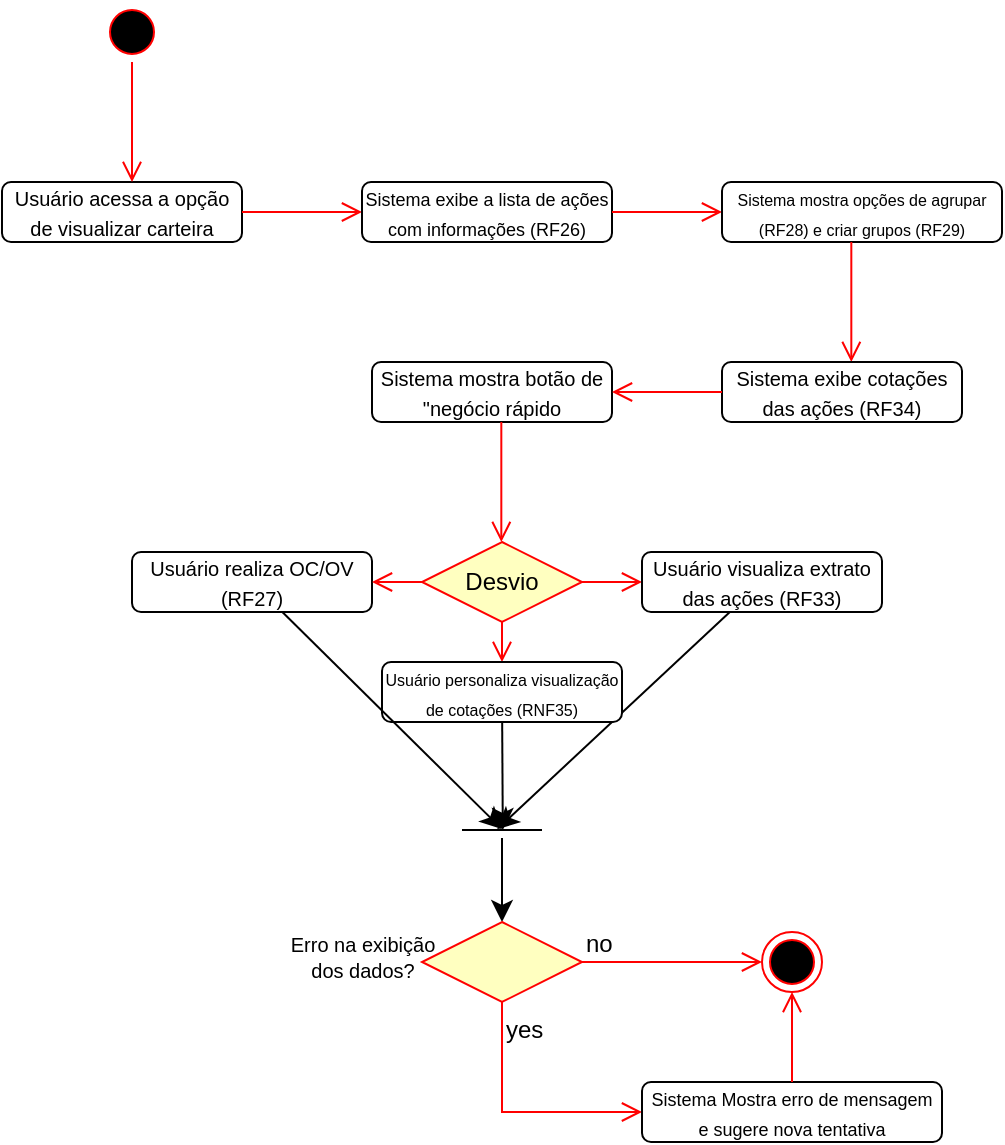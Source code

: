 <mxfile version="24.7.17">
  <diagram name="Página-1" id="bsHqsdsNmTdGJPNO7I7Q">
    <mxGraphModel dx="721" dy="383" grid="1" gridSize="10" guides="1" tooltips="1" connect="1" arrows="1" fold="1" page="1" pageScale="1" pageWidth="827" pageHeight="1169" math="0" shadow="0">
      <root>
        <mxCell id="0" />
        <mxCell id="1" parent="0" />
        <mxCell id="ajxHjo4Y5MH-UwZKfxr_-1" value="&lt;font size=&quot;1&quot;&gt;Usuário acessa a opção de visualizar carteira&lt;/font&gt;" style="rounded=1;whiteSpace=wrap;html=1;" vertex="1" parent="1">
          <mxGeometry x="280" y="670" width="120" height="30" as="geometry" />
        </mxCell>
        <mxCell id="ajxHjo4Y5MH-UwZKfxr_-2" value="" style="edgeStyle=orthogonalEdgeStyle;html=1;verticalAlign=bottom;endArrow=open;endSize=8;strokeColor=#ff0000;rounded=0;entryX=0;entryY=0.5;entryDx=0;entryDy=0;" edge="1" parent="1" source="ajxHjo4Y5MH-UwZKfxr_-1" target="ajxHjo4Y5MH-UwZKfxr_-3">
          <mxGeometry relative="1" as="geometry">
            <mxPoint x="344.66" y="760" as="targetPoint" />
            <mxPoint x="344.66" y="700" as="sourcePoint" />
          </mxGeometry>
        </mxCell>
        <mxCell id="ajxHjo4Y5MH-UwZKfxr_-3" value="&lt;font style=&quot;font-size: 9px;&quot;&gt;Sistema exibe a lista de ações com informações (RF26)&lt;/font&gt;" style="rounded=1;whiteSpace=wrap;html=1;" vertex="1" parent="1">
          <mxGeometry x="460" y="670" width="125" height="30" as="geometry" />
        </mxCell>
        <mxCell id="ajxHjo4Y5MH-UwZKfxr_-4" value="" style="edgeStyle=orthogonalEdgeStyle;html=1;verticalAlign=bottom;endArrow=open;endSize=8;strokeColor=#ff0000;rounded=0;entryX=0;entryY=0.5;entryDx=0;entryDy=0;" edge="1" parent="1" source="ajxHjo4Y5MH-UwZKfxr_-3" target="ajxHjo4Y5MH-UwZKfxr_-7">
          <mxGeometry relative="1" as="geometry">
            <mxPoint x="529.66" y="760" as="targetPoint" />
            <mxPoint x="529.66" y="700" as="sourcePoint" />
          </mxGeometry>
        </mxCell>
        <mxCell id="ajxHjo4Y5MH-UwZKfxr_-5" value="&lt;font size=&quot;1&quot;&gt;Sistema mostra botão de &quot;negócio rápido&lt;/font&gt;" style="rounded=1;whiteSpace=wrap;html=1;" vertex="1" parent="1">
          <mxGeometry x="465" y="760" width="120" height="30" as="geometry" />
        </mxCell>
        <mxCell id="ajxHjo4Y5MH-UwZKfxr_-6" value="" style="edgeStyle=orthogonalEdgeStyle;html=1;verticalAlign=bottom;endArrow=open;endSize=8;strokeColor=#ff0000;rounded=0;" edge="1" parent="1">
          <mxGeometry relative="1" as="geometry">
            <mxPoint x="529.66" y="850" as="targetPoint" />
            <mxPoint x="529.66" y="790" as="sourcePoint" />
          </mxGeometry>
        </mxCell>
        <mxCell id="ajxHjo4Y5MH-UwZKfxr_-7" value="&lt;font style=&quot;font-size: 8px;&quot;&gt;Sistema mostra opções de agrupar (RF28) e criar grupos (RF29)&lt;/font&gt;" style="rounded=1;whiteSpace=wrap;html=1;" vertex="1" parent="1">
          <mxGeometry x="640" y="670" width="140" height="30" as="geometry" />
        </mxCell>
        <mxCell id="ajxHjo4Y5MH-UwZKfxr_-8" value="" style="edgeStyle=orthogonalEdgeStyle;html=1;verticalAlign=bottom;endArrow=open;endSize=8;strokeColor=#ff0000;rounded=0;" edge="1" parent="1">
          <mxGeometry relative="1" as="geometry">
            <mxPoint x="704.66" y="760" as="targetPoint" />
            <mxPoint x="704.66" y="700" as="sourcePoint" />
          </mxGeometry>
        </mxCell>
        <mxCell id="ajxHjo4Y5MH-UwZKfxr_-9" value="&lt;font size=&quot;1&quot;&gt;Sistema exibe cotações das ações (RF34)&lt;/font&gt;" style="rounded=1;whiteSpace=wrap;html=1;" vertex="1" parent="1">
          <mxGeometry x="640" y="760" width="120" height="30" as="geometry" />
        </mxCell>
        <mxCell id="ajxHjo4Y5MH-UwZKfxr_-10" value="" style="edgeStyle=orthogonalEdgeStyle;html=1;verticalAlign=bottom;endArrow=open;endSize=8;strokeColor=#ff0000;rounded=0;" edge="1" parent="1" source="ajxHjo4Y5MH-UwZKfxr_-9" target="ajxHjo4Y5MH-UwZKfxr_-5">
          <mxGeometry relative="1" as="geometry">
            <mxPoint x="704.66" y="850" as="targetPoint" />
            <mxPoint x="704.66" y="790" as="sourcePoint" />
          </mxGeometry>
        </mxCell>
        <mxCell id="ajxHjo4Y5MH-UwZKfxr_-11" value="Desvio" style="rhombus;whiteSpace=wrap;html=1;fontColor=#000000;fillColor=#ffffc0;strokeColor=#ff0000;" vertex="1" parent="1">
          <mxGeometry x="490" y="850" width="80" height="40" as="geometry" />
        </mxCell>
        <mxCell id="ajxHjo4Y5MH-UwZKfxr_-12" value="" style="edgeStyle=orthogonalEdgeStyle;html=1;align=left;verticalAlign=bottom;endArrow=open;endSize=8;strokeColor=#ff0000;rounded=0;fontSize=12;curved=1;" edge="1" source="ajxHjo4Y5MH-UwZKfxr_-11" parent="1" target="ajxHjo4Y5MH-UwZKfxr_-14">
          <mxGeometry x="-1" relative="1" as="geometry">
            <mxPoint x="640" y="870" as="targetPoint" />
          </mxGeometry>
        </mxCell>
        <mxCell id="ajxHjo4Y5MH-UwZKfxr_-13" value="" style="edgeStyle=orthogonalEdgeStyle;html=1;align=left;verticalAlign=top;endArrow=open;endSize=8;strokeColor=#ff0000;rounded=0;fontSize=12;curved=1;" edge="1" source="ajxHjo4Y5MH-UwZKfxr_-11" parent="1" target="ajxHjo4Y5MH-UwZKfxr_-15">
          <mxGeometry x="-1" relative="1" as="geometry">
            <mxPoint x="530" y="950" as="targetPoint" />
          </mxGeometry>
        </mxCell>
        <mxCell id="ajxHjo4Y5MH-UwZKfxr_-22" style="edgeStyle=none;curved=1;rounded=0;orthogonalLoop=1;jettySize=auto;html=1;fontSize=12;startSize=8;endSize=8;entryX=0.44;entryY=0.45;entryDx=0;entryDy=0;entryPerimeter=0;" edge="1" parent="1" source="ajxHjo4Y5MH-UwZKfxr_-14" target="ajxHjo4Y5MH-UwZKfxr_-23">
          <mxGeometry relative="1" as="geometry">
            <mxPoint x="530" y="1010" as="targetPoint" />
          </mxGeometry>
        </mxCell>
        <mxCell id="ajxHjo4Y5MH-UwZKfxr_-14" value="&lt;font size=&quot;1&quot;&gt;Usuário visualiza extrato das ações (RF33)&lt;/font&gt;" style="rounded=1;whiteSpace=wrap;html=1;" vertex="1" parent="1">
          <mxGeometry x="600" y="855" width="120" height="30" as="geometry" />
        </mxCell>
        <mxCell id="ajxHjo4Y5MH-UwZKfxr_-21" style="edgeStyle=none;curved=1;rounded=0;orthogonalLoop=1;jettySize=auto;html=1;entryX=0.51;entryY=0.5;entryDx=0;entryDy=0;fontSize=12;startSize=8;endSize=8;entryPerimeter=0;" edge="1" parent="1" source="ajxHjo4Y5MH-UwZKfxr_-15" target="ajxHjo4Y5MH-UwZKfxr_-23">
          <mxGeometry relative="1" as="geometry" />
        </mxCell>
        <mxCell id="ajxHjo4Y5MH-UwZKfxr_-15" value="&lt;font style=&quot;font-size: 8px;&quot;&gt;Usuário personaliza visualização de cotações (RNF35)&lt;/font&gt;" style="rounded=1;whiteSpace=wrap;html=1;" vertex="1" parent="1">
          <mxGeometry x="470" y="910" width="120" height="30" as="geometry" />
        </mxCell>
        <mxCell id="ajxHjo4Y5MH-UwZKfxr_-20" style="edgeStyle=none;curved=1;rounded=0;orthogonalLoop=1;jettySize=auto;html=1;entryX=0.5;entryY=0.45;entryDx=0;entryDy=0;fontSize=12;startSize=8;endSize=8;entryPerimeter=0;" edge="1" parent="1" source="ajxHjo4Y5MH-UwZKfxr_-16" target="ajxHjo4Y5MH-UwZKfxr_-23">
          <mxGeometry relative="1" as="geometry" />
        </mxCell>
        <mxCell id="ajxHjo4Y5MH-UwZKfxr_-16" value="&lt;font size=&quot;1&quot;&gt;Usuário realiza OC/OV (RF27)&lt;/font&gt;" style="rounded=1;whiteSpace=wrap;html=1;" vertex="1" parent="1">
          <mxGeometry x="345" y="855" width="120" height="30" as="geometry" />
        </mxCell>
        <mxCell id="ajxHjo4Y5MH-UwZKfxr_-17" value="" style="html=1;align=left;verticalAlign=bottom;endArrow=open;endSize=8;strokeColor=#ff0000;rounded=0;fontSize=12;exitX=0;exitY=0.5;exitDx=0;exitDy=0;entryX=1;entryY=0.5;entryDx=0;entryDy=0;" edge="1" parent="1" source="ajxHjo4Y5MH-UwZKfxr_-11" target="ajxHjo4Y5MH-UwZKfxr_-16">
          <mxGeometry x="-0.429" y="-10" relative="1" as="geometry">
            <mxPoint x="560" y="900" as="targetPoint" />
            <mxPoint x="490" y="900" as="sourcePoint" />
            <mxPoint as="offset" />
          </mxGeometry>
        </mxCell>
        <mxCell id="ajxHjo4Y5MH-UwZKfxr_-24" style="edgeStyle=none;curved=1;rounded=0;orthogonalLoop=1;jettySize=auto;html=1;entryX=0.5;entryY=0;entryDx=0;entryDy=0;fontSize=12;startSize=8;endSize=8;" edge="1" parent="1" source="ajxHjo4Y5MH-UwZKfxr_-23">
          <mxGeometry relative="1" as="geometry">
            <mxPoint x="530" y="1040" as="targetPoint" />
          </mxGeometry>
        </mxCell>
        <mxCell id="ajxHjo4Y5MH-UwZKfxr_-23" value="" style="line;strokeWidth=1;fillColor=none;align=left;verticalAlign=middle;spacingTop=-1;spacingLeft=3;spacingRight=3;rotatable=0;labelPosition=right;points=[];portConstraint=eastwest;strokeColor=inherit;" vertex="1" parent="1">
          <mxGeometry x="510" y="990" width="40" height="8" as="geometry" />
        </mxCell>
        <mxCell id="ajxHjo4Y5MH-UwZKfxr_-25" value="" style="rhombus;whiteSpace=wrap;html=1;fontColor=#000000;fillColor=#ffffc0;strokeColor=#ff0000;" vertex="1" parent="1">
          <mxGeometry x="490" y="1040" width="80" height="40" as="geometry" />
        </mxCell>
        <mxCell id="ajxHjo4Y5MH-UwZKfxr_-26" value="no" style="html=1;align=left;verticalAlign=bottom;endArrow=open;endSize=8;strokeColor=#ff0000;rounded=0;fontSize=12;" edge="1" source="ajxHjo4Y5MH-UwZKfxr_-25" parent="1" target="ajxHjo4Y5MH-UwZKfxr_-35">
          <mxGeometry x="-1" relative="1" as="geometry">
            <mxPoint x="600" y="1060" as="targetPoint" />
            <Array as="points" />
          </mxGeometry>
        </mxCell>
        <mxCell id="ajxHjo4Y5MH-UwZKfxr_-27" value="yes" style="edgeStyle=orthogonalEdgeStyle;html=1;align=left;verticalAlign=top;endArrow=open;endSize=8;strokeColor=#ff0000;rounded=0;fontSize=12;entryX=0;entryY=0.5;entryDx=0;entryDy=0;exitX=0.5;exitY=1;exitDx=0;exitDy=0;" edge="1" source="ajxHjo4Y5MH-UwZKfxr_-25" parent="1" target="ajxHjo4Y5MH-UwZKfxr_-29">
          <mxGeometry x="-1" relative="1" as="geometry">
            <mxPoint x="490" y="1190" as="targetPoint" />
          </mxGeometry>
        </mxCell>
        <mxCell id="ajxHjo4Y5MH-UwZKfxr_-29" value="&lt;font style=&quot;font-size: 9px;&quot;&gt;Sistema Mostra erro de mensagem e sugere nova tentativa&lt;/font&gt;" style="rounded=1;whiteSpace=wrap;html=1;" vertex="1" parent="1">
          <mxGeometry x="600" y="1120" width="150" height="30" as="geometry" />
        </mxCell>
        <mxCell id="ajxHjo4Y5MH-UwZKfxr_-34" value="&lt;font style=&quot;font-size: 10px;&quot;&gt;Erro na exibição&lt;/font&gt;&lt;div style=&quot;font-size: 10px;&quot;&gt;&lt;font style=&quot;font-size: 10px;&quot;&gt;dos dados?&lt;/font&gt;&lt;/div&gt;" style="text;html=1;align=center;verticalAlign=middle;resizable=0;points=[];autosize=1;strokeColor=none;fillColor=none;fontSize=16;" vertex="1" parent="1">
          <mxGeometry x="410" y="1035" width="100" height="40" as="geometry" />
        </mxCell>
        <mxCell id="ajxHjo4Y5MH-UwZKfxr_-35" value="" style="ellipse;html=1;shape=endState;fillColor=#000000;strokeColor=#ff0000;" vertex="1" parent="1">
          <mxGeometry x="660" y="1045" width="30" height="30" as="geometry" />
        </mxCell>
        <mxCell id="ajxHjo4Y5MH-UwZKfxr_-36" value="" style="edgeStyle=orthogonalEdgeStyle;html=1;align=left;verticalAlign=top;endArrow=open;endSize=8;strokeColor=#ff0000;rounded=0;fontSize=12;entryX=0.5;entryY=1;entryDx=0;entryDy=0;exitX=0.5;exitY=0;exitDx=0;exitDy=0;" edge="1" parent="1" source="ajxHjo4Y5MH-UwZKfxr_-29" target="ajxHjo4Y5MH-UwZKfxr_-35">
          <mxGeometry x="-1" relative="1" as="geometry">
            <mxPoint x="779.48" y="1162.5" as="targetPoint" />
            <mxPoint x="709.48" y="1107.5" as="sourcePoint" />
          </mxGeometry>
        </mxCell>
        <mxCell id="ajxHjo4Y5MH-UwZKfxr_-37" value="" style="ellipse;html=1;shape=startState;fillColor=#000000;strokeColor=#ff0000;" vertex="1" parent="1">
          <mxGeometry x="330" y="580" width="30" height="30" as="geometry" />
        </mxCell>
        <mxCell id="ajxHjo4Y5MH-UwZKfxr_-38" value="" style="edgeStyle=orthogonalEdgeStyle;html=1;verticalAlign=bottom;endArrow=open;endSize=8;strokeColor=#ff0000;rounded=0;" edge="1" source="ajxHjo4Y5MH-UwZKfxr_-37" parent="1">
          <mxGeometry relative="1" as="geometry">
            <mxPoint x="345" y="670" as="targetPoint" />
          </mxGeometry>
        </mxCell>
      </root>
    </mxGraphModel>
  </diagram>
</mxfile>
